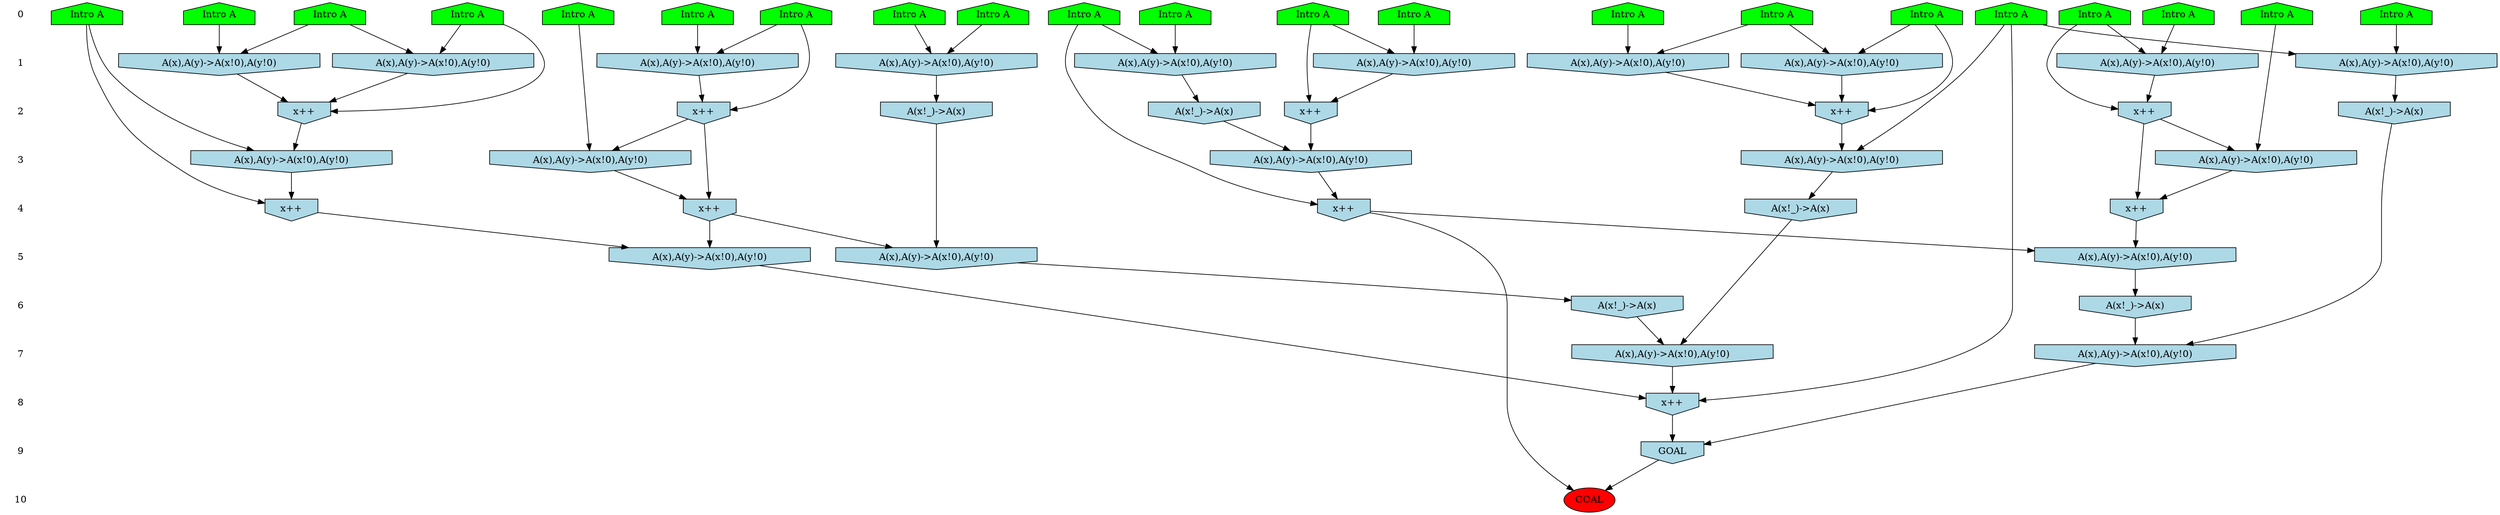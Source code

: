 /* Compression of 1 causal flows obtained in average at 2.289866E+00 t.u */
/* Compressed causal flows were: [665] */
digraph G{
 ranksep=.5 ; 
{ rank = same ; "0" [shape=plaintext] ; node_1 [label ="Intro A", shape=house, style=filled, fillcolor=green] ;
node_2 [label ="Intro A", shape=house, style=filled, fillcolor=green] ;
node_3 [label ="Intro A", shape=house, style=filled, fillcolor=green] ;
node_4 [label ="Intro A", shape=house, style=filled, fillcolor=green] ;
node_5 [label ="Intro A", shape=house, style=filled, fillcolor=green] ;
node_6 [label ="Intro A", shape=house, style=filled, fillcolor=green] ;
node_7 [label ="Intro A", shape=house, style=filled, fillcolor=green] ;
node_8 [label ="Intro A", shape=house, style=filled, fillcolor=green] ;
node_9 [label ="Intro A", shape=house, style=filled, fillcolor=green] ;
node_10 [label ="Intro A", shape=house, style=filled, fillcolor=green] ;
node_11 [label ="Intro A", shape=house, style=filled, fillcolor=green] ;
node_12 [label ="Intro A", shape=house, style=filled, fillcolor=green] ;
node_13 [label ="Intro A", shape=house, style=filled, fillcolor=green] ;
node_14 [label ="Intro A", shape=house, style=filled, fillcolor=green] ;
node_15 [label ="Intro A", shape=house, style=filled, fillcolor=green] ;
node_16 [label ="Intro A", shape=house, style=filled, fillcolor=green] ;
node_17 [label ="Intro A", shape=house, style=filled, fillcolor=green] ;
node_18 [label ="Intro A", shape=house, style=filled, fillcolor=green] ;
node_19 [label ="Intro A", shape=house, style=filled, fillcolor=green] ;
node_20 [label ="Intro A", shape=house, style=filled, fillcolor=green] ;
node_21 [label ="Intro A", shape=house, style=filled, fillcolor=green] ;
}
{ rank = same ; "1" [shape=plaintext] ; node_22 [label="A(x),A(y)->A(x!0),A(y!0)", shape=invhouse, style=filled, fillcolor = lightblue] ;
node_23 [label="A(x),A(y)->A(x!0),A(y!0)", shape=invhouse, style=filled, fillcolor = lightblue] ;
node_24 [label="A(x),A(y)->A(x!0),A(y!0)", shape=invhouse, style=filled, fillcolor = lightblue] ;
node_25 [label="A(x),A(y)->A(x!0),A(y!0)", shape=invhouse, style=filled, fillcolor = lightblue] ;
node_26 [label="A(x),A(y)->A(x!0),A(y!0)", shape=invhouse, style=filled, fillcolor = lightblue] ;
node_27 [label="A(x),A(y)->A(x!0),A(y!0)", shape=invhouse, style=filled, fillcolor = lightblue] ;
node_28 [label="A(x),A(y)->A(x!0),A(y!0)", shape=invhouse, style=filled, fillcolor = lightblue] ;
node_32 [label="A(x),A(y)->A(x!0),A(y!0)", shape=invhouse, style=filled, fillcolor = lightblue] ;
node_35 [label="A(x),A(y)->A(x!0),A(y!0)", shape=invhouse, style=filled, fillcolor = lightblue] ;
node_38 [label="A(x),A(y)->A(x!0),A(y!0)", shape=invhouse, style=filled, fillcolor = lightblue] ;
}
{ rank = same ; "2" [shape=plaintext] ; node_29 [label="x++", shape=invhouse, style=filled, fillcolor = lightblue] ;
node_30 [label="A(x!_)->A(x)", shape=invhouse, style=filled, fillcolor = lightblue] ;
node_31 [label="x++", shape=invhouse, style=filled, fillcolor = lightblue] ;
node_33 [label="x++", shape=invhouse, style=filled, fillcolor = lightblue] ;
node_37 [label="A(x!_)->A(x)", shape=invhouse, style=filled, fillcolor = lightblue] ;
node_39 [label="x++", shape=invhouse, style=filled, fillcolor = lightblue] ;
node_43 [label="x++", shape=invhouse, style=filled, fillcolor = lightblue] ;
node_46 [label="A(x!_)->A(x)", shape=invhouse, style=filled, fillcolor = lightblue] ;
}
{ rank = same ; "3" [shape=plaintext] ; node_34 [label="A(x),A(y)->A(x!0),A(y!0)", shape=invhouse, style=filled, fillcolor = lightblue] ;
node_36 [label="A(x),A(y)->A(x!0),A(y!0)", shape=invhouse, style=filled, fillcolor = lightblue] ;
node_41 [label="A(x),A(y)->A(x!0),A(y!0)", shape=invhouse, style=filled, fillcolor = lightblue] ;
node_45 [label="A(x),A(y)->A(x!0),A(y!0)", shape=invhouse, style=filled, fillcolor = lightblue] ;
node_48 [label="A(x),A(y)->A(x!0),A(y!0)", shape=invhouse, style=filled, fillcolor = lightblue] ;
}
{ rank = same ; "4" [shape=plaintext] ; node_40 [label="x++", shape=invhouse, style=filled, fillcolor = lightblue] ;
node_42 [label="x++", shape=invhouse, style=filled, fillcolor = lightblue] ;
node_49 [label="x++", shape=invhouse, style=filled, fillcolor = lightblue] ;
node_50 [label="x++", shape=invhouse, style=filled, fillcolor = lightblue] ;
node_53 [label="A(x!_)->A(x)", shape=invhouse, style=filled, fillcolor = lightblue] ;
}
{ rank = same ; "5" [shape=plaintext] ; node_44 [label="A(x),A(y)->A(x!0),A(y!0)", shape=invhouse, style=filled, fillcolor = lightblue] ;
node_47 [label="A(x),A(y)->A(x!0),A(y!0)", shape=invhouse, style=filled, fillcolor = lightblue] ;
node_51 [label="A(x),A(y)->A(x!0),A(y!0)", shape=invhouse, style=filled, fillcolor = lightblue] ;
}
{ rank = same ; "6" [shape=plaintext] ; node_52 [label="A(x!_)->A(x)", shape=invhouse, style=filled, fillcolor = lightblue] ;
node_55 [label="A(x!_)->A(x)", shape=invhouse, style=filled, fillcolor = lightblue] ;
}
{ rank = same ; "7" [shape=plaintext] ; node_54 [label="A(x),A(y)->A(x!0),A(y!0)", shape=invhouse, style=filled, fillcolor = lightblue] ;
node_56 [label="A(x),A(y)->A(x!0),A(y!0)", shape=invhouse, style=filled, fillcolor = lightblue] ;
}
{ rank = same ; "8" [shape=plaintext] ; node_57 [label="x++", shape=invhouse, style=filled, fillcolor = lightblue] ;
}
{ rank = same ; "9" [shape=plaintext] ; node_58 [label="GOAL", shape=invhouse, style=filled, fillcolor = lightblue] ;
}
{ rank = same ; "10" [shape=plaintext] ; node_59 [label ="GOAL", style=filled, fillcolor=red] ;
}
"0" -> "1" [style="invis"]; 
"1" -> "2" [style="invis"]; 
"2" -> "3" [style="invis"]; 
"3" -> "4" [style="invis"]; 
"4" -> "5" [style="invis"]; 
"5" -> "6" [style="invis"]; 
"6" -> "7" [style="invis"]; 
"7" -> "8" [style="invis"]; 
"8" -> "9" [style="invis"]; 
"9" -> "10" [style="invis"]; 
node_2 -> node_22
node_21 -> node_22
node_14 -> node_23
node_16 -> node_23
node_3 -> node_24
node_9 -> node_24
node_4 -> node_25
node_18 -> node_25
node_19 -> node_26
node_20 -> node_26
node_1 -> node_27
node_11 -> node_27
node_8 -> node_28
node_20 -> node_28
node_2 -> node_29
node_22 -> node_29
node_23 -> node_30
node_8 -> node_31
node_26 -> node_31
node_28 -> node_31
node_13 -> node_32
node_17 -> node_32
node_4 -> node_33
node_25 -> node_33
node_15 -> node_34
node_31 -> node_34
node_10 -> node_35
node_12 -> node_35
node_7 -> node_36
node_29 -> node_36
node_24 -> node_37
node_5 -> node_38
node_17 -> node_38
node_12 -> node_39
node_35 -> node_39
node_15 -> node_40
node_34 -> node_40
node_6 -> node_41
node_39 -> node_41
node_29 -> node_42
node_36 -> node_42
node_13 -> node_43
node_32 -> node_43
node_38 -> node_43
node_40 -> node_44
node_42 -> node_44
node_3 -> node_45
node_43 -> node_45
node_27 -> node_46
node_30 -> node_47
node_42 -> node_47
node_33 -> node_48
node_46 -> node_48
node_39 -> node_49
node_41 -> node_49
node_11 -> node_50
node_48 -> node_50
node_49 -> node_51
node_50 -> node_51
node_47 -> node_52
node_45 -> node_53
node_52 -> node_54
node_53 -> node_54
node_51 -> node_55
node_37 -> node_56
node_55 -> node_56
node_3 -> node_57
node_44 -> node_57
node_54 -> node_57
node_56 -> node_58
node_57 -> node_58
node_50 -> node_59
node_58 -> node_59
}
/*
 Dot generation time: 0.000192
*/